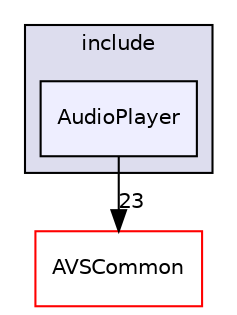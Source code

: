digraph "/workplace/avs-device-sdk/CapabilityAgents/AudioPlayer/include/AudioPlayer" {
  compound=true
  node [ fontsize="10", fontname="Helvetica"];
  edge [ labelfontsize="10", labelfontname="Helvetica"];
  subgraph clusterdir_0b9723c2c8bc9e838121a6fbc73cf49e {
    graph [ bgcolor="#ddddee", pencolor="black", label="include" fontname="Helvetica", fontsize="10", URL="dir_0b9723c2c8bc9e838121a6fbc73cf49e.html"]
  dir_96850cc6d2c5822d23f38a41ba6afa08 [shape=box, label="AudioPlayer", style="filled", fillcolor="#eeeeff", pencolor="black", URL="dir_96850cc6d2c5822d23f38a41ba6afa08.html"];
  }
  dir_13e65effb2bde530b17b3d5eefcd0266 [shape=box label="AVSCommon" fillcolor="white" style="filled" color="red" URL="dir_13e65effb2bde530b17b3d5eefcd0266.html"];
  dir_96850cc6d2c5822d23f38a41ba6afa08->dir_13e65effb2bde530b17b3d5eefcd0266 [headlabel="23", labeldistance=1.5 headhref="dir_000145_000015.html"];
}
